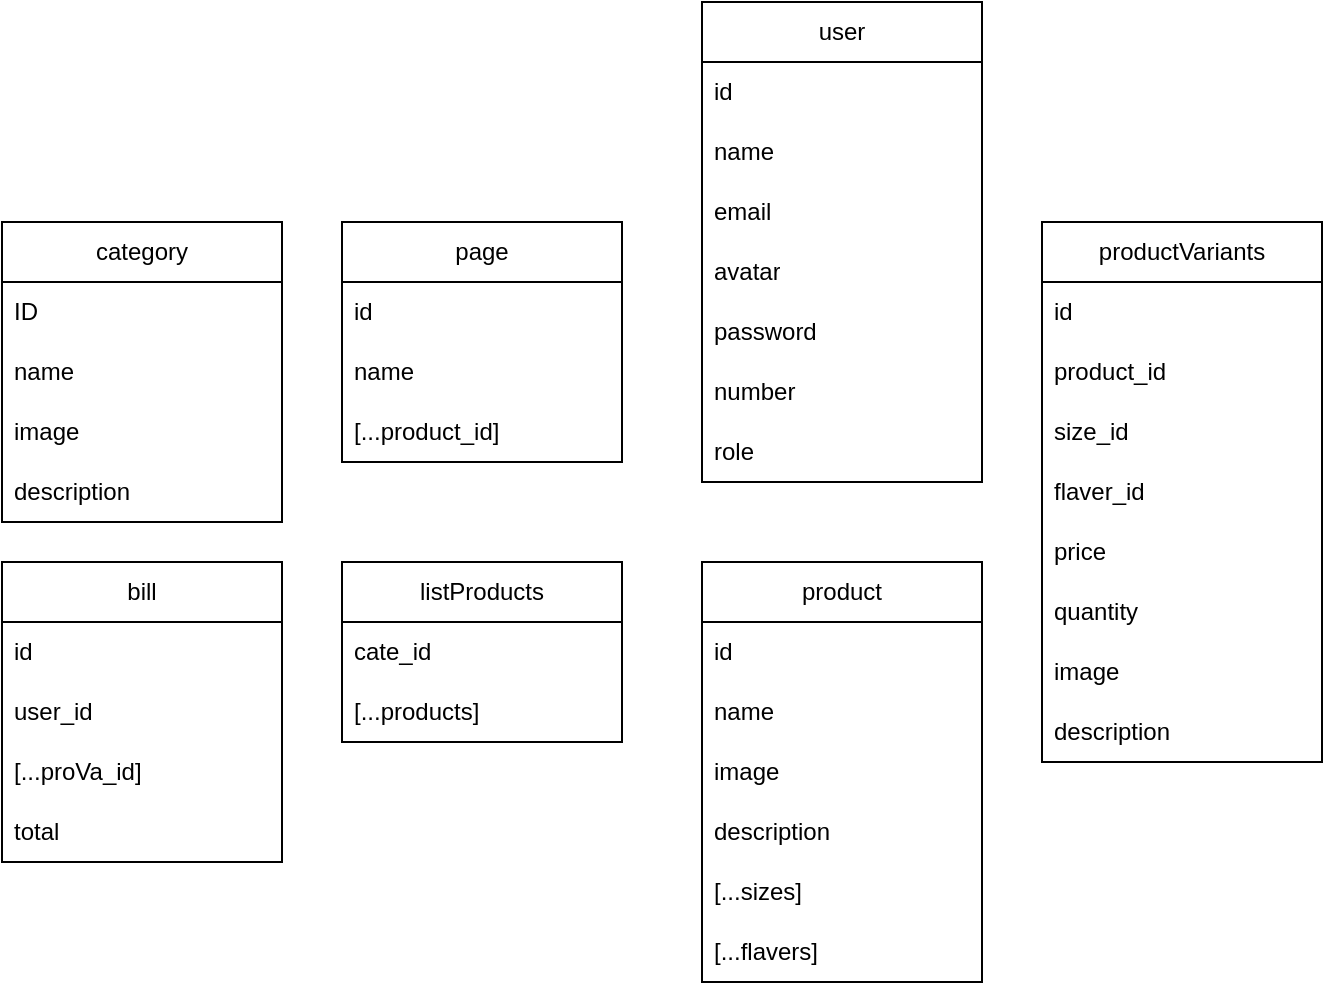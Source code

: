 <mxfile version="24.6.4" type="device">
  <diagram name="Page-1" id="qzivo-ZvJAOZH6W-uDNZ">
    <mxGraphModel dx="1002" dy="613" grid="1" gridSize="10" guides="1" tooltips="1" connect="1" arrows="1" fold="1" page="1" pageScale="1" pageWidth="850" pageHeight="1100" math="0" shadow="0">
      <root>
        <mxCell id="0" />
        <mxCell id="1" parent="0" />
        <mxCell id="VJdc7Oep7HH4WnmPbuxZ-1" value="category" style="swimlane;fontStyle=0;childLayout=stackLayout;horizontal=1;startSize=30;horizontalStack=0;resizeParent=1;resizeParentMax=0;resizeLast=0;collapsible=1;marginBottom=0;whiteSpace=wrap;html=1;" parent="1" vertex="1">
          <mxGeometry x="50" y="150" width="140" height="150" as="geometry" />
        </mxCell>
        <mxCell id="VJdc7Oep7HH4WnmPbuxZ-2" value="ID" style="text;strokeColor=none;fillColor=none;align=left;verticalAlign=middle;spacingLeft=4;spacingRight=4;overflow=hidden;points=[[0,0.5],[1,0.5]];portConstraint=eastwest;rotatable=0;whiteSpace=wrap;html=1;" parent="VJdc7Oep7HH4WnmPbuxZ-1" vertex="1">
          <mxGeometry y="30" width="140" height="30" as="geometry" />
        </mxCell>
        <mxCell id="VJdc7Oep7HH4WnmPbuxZ-3" value="name" style="text;strokeColor=none;fillColor=none;align=left;verticalAlign=middle;spacingLeft=4;spacingRight=4;overflow=hidden;points=[[0,0.5],[1,0.5]];portConstraint=eastwest;rotatable=0;whiteSpace=wrap;html=1;" parent="VJdc7Oep7HH4WnmPbuxZ-1" vertex="1">
          <mxGeometry y="60" width="140" height="30" as="geometry" />
        </mxCell>
        <mxCell id="VJdc7Oep7HH4WnmPbuxZ-4" value="image" style="text;strokeColor=none;fillColor=none;align=left;verticalAlign=middle;spacingLeft=4;spacingRight=4;overflow=hidden;points=[[0,0.5],[1,0.5]];portConstraint=eastwest;rotatable=0;whiteSpace=wrap;html=1;" parent="VJdc7Oep7HH4WnmPbuxZ-1" vertex="1">
          <mxGeometry y="90" width="140" height="30" as="geometry" />
        </mxCell>
        <mxCell id="VJdc7Oep7HH4WnmPbuxZ-11" value="description" style="text;strokeColor=none;fillColor=none;align=left;verticalAlign=middle;spacingLeft=4;spacingRight=4;overflow=hidden;points=[[0,0.5],[1,0.5]];portConstraint=eastwest;rotatable=0;whiteSpace=wrap;html=1;" parent="VJdc7Oep7HH4WnmPbuxZ-1" vertex="1">
          <mxGeometry y="120" width="140" height="30" as="geometry" />
        </mxCell>
        <mxCell id="VJdc7Oep7HH4WnmPbuxZ-12" value="product" style="swimlane;fontStyle=0;childLayout=stackLayout;horizontal=1;startSize=30;horizontalStack=0;resizeParent=1;resizeParentMax=0;resizeLast=0;collapsible=1;marginBottom=0;whiteSpace=wrap;html=1;" parent="1" vertex="1">
          <mxGeometry x="400" y="320" width="140" height="210" as="geometry" />
        </mxCell>
        <mxCell id="VJdc7Oep7HH4WnmPbuxZ-13" value="id" style="text;strokeColor=none;fillColor=none;align=left;verticalAlign=middle;spacingLeft=4;spacingRight=4;overflow=hidden;points=[[0,0.5],[1,0.5]];portConstraint=eastwest;rotatable=0;whiteSpace=wrap;html=1;" parent="VJdc7Oep7HH4WnmPbuxZ-12" vertex="1">
          <mxGeometry y="30" width="140" height="30" as="geometry" />
        </mxCell>
        <mxCell id="VJdc7Oep7HH4WnmPbuxZ-24" value="name" style="text;strokeColor=none;fillColor=none;align=left;verticalAlign=middle;spacingLeft=4;spacingRight=4;overflow=hidden;points=[[0,0.5],[1,0.5]];portConstraint=eastwest;rotatable=0;whiteSpace=wrap;html=1;" parent="VJdc7Oep7HH4WnmPbuxZ-12" vertex="1">
          <mxGeometry y="60" width="140" height="30" as="geometry" />
        </mxCell>
        <mxCell id="VJdc7Oep7HH4WnmPbuxZ-19" value="image" style="text;strokeColor=none;fillColor=none;align=left;verticalAlign=middle;spacingLeft=4;spacingRight=4;overflow=hidden;points=[[0,0.5],[1,0.5]];portConstraint=eastwest;rotatable=0;whiteSpace=wrap;html=1;" parent="VJdc7Oep7HH4WnmPbuxZ-12" vertex="1">
          <mxGeometry y="90" width="140" height="30" as="geometry" />
        </mxCell>
        <mxCell id="VJdc7Oep7HH4WnmPbuxZ-18" value="description" style="text;strokeColor=none;fillColor=none;align=left;verticalAlign=middle;spacingLeft=4;spacingRight=4;overflow=hidden;points=[[0,0.5],[1,0.5]];portConstraint=eastwest;rotatable=0;whiteSpace=wrap;html=1;" parent="VJdc7Oep7HH4WnmPbuxZ-12" vertex="1">
          <mxGeometry y="120" width="140" height="30" as="geometry" />
        </mxCell>
        <mxCell id="QI8y9OlWeuyGxJ2LXKgM-1" value="[...sizes]" style="text;strokeColor=none;fillColor=none;align=left;verticalAlign=middle;spacingLeft=4;spacingRight=4;overflow=hidden;points=[[0,0.5],[1,0.5]];portConstraint=eastwest;rotatable=0;whiteSpace=wrap;html=1;" parent="VJdc7Oep7HH4WnmPbuxZ-12" vertex="1">
          <mxGeometry y="150" width="140" height="30" as="geometry" />
        </mxCell>
        <mxCell id="QI8y9OlWeuyGxJ2LXKgM-2" value="[...flavers]" style="text;strokeColor=none;fillColor=none;align=left;verticalAlign=middle;spacingLeft=4;spacingRight=4;overflow=hidden;points=[[0,0.5],[1,0.5]];portConstraint=eastwest;rotatable=0;whiteSpace=wrap;html=1;" parent="VJdc7Oep7HH4WnmPbuxZ-12" vertex="1">
          <mxGeometry y="180" width="140" height="30" as="geometry" />
        </mxCell>
        <mxCell id="VJdc7Oep7HH4WnmPbuxZ-20" value="listProducts" style="swimlane;fontStyle=0;childLayout=stackLayout;horizontal=1;startSize=30;horizontalStack=0;resizeParent=1;resizeParentMax=0;resizeLast=0;collapsible=1;marginBottom=0;whiteSpace=wrap;html=1;" parent="1" vertex="1">
          <mxGeometry x="220" y="320" width="140" height="90" as="geometry" />
        </mxCell>
        <mxCell id="VJdc7Oep7HH4WnmPbuxZ-21" value="cate_id" style="text;strokeColor=none;fillColor=none;align=left;verticalAlign=middle;spacingLeft=4;spacingRight=4;overflow=hidden;points=[[0,0.5],[1,0.5]];portConstraint=eastwest;rotatable=0;whiteSpace=wrap;html=1;" parent="VJdc7Oep7HH4WnmPbuxZ-20" vertex="1">
          <mxGeometry y="30" width="140" height="30" as="geometry" />
        </mxCell>
        <mxCell id="VJdc7Oep7HH4WnmPbuxZ-22" value="[...products]" style="text;strokeColor=none;fillColor=none;align=left;verticalAlign=middle;spacingLeft=4;spacingRight=4;overflow=hidden;points=[[0,0.5],[1,0.5]];portConstraint=eastwest;rotatable=0;whiteSpace=wrap;html=1;" parent="VJdc7Oep7HH4WnmPbuxZ-20" vertex="1">
          <mxGeometry y="60" width="140" height="30" as="geometry" />
        </mxCell>
        <mxCell id="VJdc7Oep7HH4WnmPbuxZ-33" value="productVariants" style="swimlane;fontStyle=0;childLayout=stackLayout;horizontal=1;startSize=30;horizontalStack=0;resizeParent=1;resizeParentMax=0;resizeLast=0;collapsible=1;marginBottom=0;whiteSpace=wrap;html=1;" parent="1" vertex="1">
          <mxGeometry x="570" y="150" width="140" height="270" as="geometry" />
        </mxCell>
        <mxCell id="VJdc7Oep7HH4WnmPbuxZ-34" value="id" style="text;strokeColor=none;fillColor=none;align=left;verticalAlign=middle;spacingLeft=4;spacingRight=4;overflow=hidden;points=[[0,0.5],[1,0.5]];portConstraint=eastwest;rotatable=0;whiteSpace=wrap;html=1;" parent="VJdc7Oep7HH4WnmPbuxZ-33" vertex="1">
          <mxGeometry y="30" width="140" height="30" as="geometry" />
        </mxCell>
        <mxCell id="VJdc7Oep7HH4WnmPbuxZ-38" value="product_id" style="text;strokeColor=none;fillColor=none;align=left;verticalAlign=middle;spacingLeft=4;spacingRight=4;overflow=hidden;points=[[0,0.5],[1,0.5]];portConstraint=eastwest;rotatable=0;whiteSpace=wrap;html=1;" parent="VJdc7Oep7HH4WnmPbuxZ-33" vertex="1">
          <mxGeometry y="60" width="140" height="30" as="geometry" />
        </mxCell>
        <mxCell id="VJdc7Oep7HH4WnmPbuxZ-39" value="size_id" style="text;strokeColor=none;fillColor=none;align=left;verticalAlign=middle;spacingLeft=4;spacingRight=4;overflow=hidden;points=[[0,0.5],[1,0.5]];portConstraint=eastwest;rotatable=0;whiteSpace=wrap;html=1;" parent="VJdc7Oep7HH4WnmPbuxZ-33" vertex="1">
          <mxGeometry y="90" width="140" height="30" as="geometry" />
        </mxCell>
        <mxCell id="VJdc7Oep7HH4WnmPbuxZ-40" value="flaver_id" style="text;strokeColor=none;fillColor=none;align=left;verticalAlign=middle;spacingLeft=4;spacingRight=4;overflow=hidden;points=[[0,0.5],[1,0.5]];portConstraint=eastwest;rotatable=0;whiteSpace=wrap;html=1;" parent="VJdc7Oep7HH4WnmPbuxZ-33" vertex="1">
          <mxGeometry y="120" width="140" height="30" as="geometry" />
        </mxCell>
        <mxCell id="VJdc7Oep7HH4WnmPbuxZ-41" value="price" style="text;strokeColor=none;fillColor=none;align=left;verticalAlign=middle;spacingLeft=4;spacingRight=4;overflow=hidden;points=[[0,0.5],[1,0.5]];portConstraint=eastwest;rotatable=0;whiteSpace=wrap;html=1;" parent="VJdc7Oep7HH4WnmPbuxZ-33" vertex="1">
          <mxGeometry y="150" width="140" height="30" as="geometry" />
        </mxCell>
        <mxCell id="VJdc7Oep7HH4WnmPbuxZ-42" value="quantity" style="text;strokeColor=none;fillColor=none;align=left;verticalAlign=middle;spacingLeft=4;spacingRight=4;overflow=hidden;points=[[0,0.5],[1,0.5]];portConstraint=eastwest;rotatable=0;whiteSpace=wrap;html=1;" parent="VJdc7Oep7HH4WnmPbuxZ-33" vertex="1">
          <mxGeometry y="180" width="140" height="30" as="geometry" />
        </mxCell>
        <mxCell id="VJdc7Oep7HH4WnmPbuxZ-36" value="image" style="text;strokeColor=none;fillColor=none;align=left;verticalAlign=middle;spacingLeft=4;spacingRight=4;overflow=hidden;points=[[0,0.5],[1,0.5]];portConstraint=eastwest;rotatable=0;whiteSpace=wrap;html=1;" parent="VJdc7Oep7HH4WnmPbuxZ-33" vertex="1">
          <mxGeometry y="210" width="140" height="30" as="geometry" />
        </mxCell>
        <mxCell id="VJdc7Oep7HH4WnmPbuxZ-37" value="description" style="text;strokeColor=none;fillColor=none;align=left;verticalAlign=middle;spacingLeft=4;spacingRight=4;overflow=hidden;points=[[0,0.5],[1,0.5]];portConstraint=eastwest;rotatable=0;whiteSpace=wrap;html=1;" parent="VJdc7Oep7HH4WnmPbuxZ-33" vertex="1">
          <mxGeometry y="240" width="140" height="30" as="geometry" />
        </mxCell>
        <mxCell id="QI8y9OlWeuyGxJ2LXKgM-3" value="page" style="swimlane;fontStyle=0;childLayout=stackLayout;horizontal=1;startSize=30;horizontalStack=0;resizeParent=1;resizeParentMax=0;resizeLast=0;collapsible=1;marginBottom=0;whiteSpace=wrap;html=1;" parent="1" vertex="1">
          <mxGeometry x="220" y="150" width="140" height="120" as="geometry" />
        </mxCell>
        <mxCell id="QI8y9OlWeuyGxJ2LXKgM-4" value="id" style="text;strokeColor=none;fillColor=none;align=left;verticalAlign=middle;spacingLeft=4;spacingRight=4;overflow=hidden;points=[[0,0.5],[1,0.5]];portConstraint=eastwest;rotatable=0;whiteSpace=wrap;html=1;" parent="QI8y9OlWeuyGxJ2LXKgM-3" vertex="1">
          <mxGeometry y="30" width="140" height="30" as="geometry" />
        </mxCell>
        <mxCell id="QI8y9OlWeuyGxJ2LXKgM-5" value="name" style="text;strokeColor=none;fillColor=none;align=left;verticalAlign=middle;spacingLeft=4;spacingRight=4;overflow=hidden;points=[[0,0.5],[1,0.5]];portConstraint=eastwest;rotatable=0;whiteSpace=wrap;html=1;" parent="QI8y9OlWeuyGxJ2LXKgM-3" vertex="1">
          <mxGeometry y="60" width="140" height="30" as="geometry" />
        </mxCell>
        <mxCell id="QI8y9OlWeuyGxJ2LXKgM-6" value="[...product_id]" style="text;strokeColor=none;fillColor=none;align=left;verticalAlign=middle;spacingLeft=4;spacingRight=4;overflow=hidden;points=[[0,0.5],[1,0.5]];portConstraint=eastwest;rotatable=0;whiteSpace=wrap;html=1;" parent="QI8y9OlWeuyGxJ2LXKgM-3" vertex="1">
          <mxGeometry y="90" width="140" height="30" as="geometry" />
        </mxCell>
        <mxCell id="bZPVaoxYmnSb2hfApHA--1" value="user" style="swimlane;fontStyle=0;childLayout=stackLayout;horizontal=1;startSize=30;horizontalStack=0;resizeParent=1;resizeParentMax=0;resizeLast=0;collapsible=1;marginBottom=0;whiteSpace=wrap;html=1;" parent="1" vertex="1">
          <mxGeometry x="400" y="40" width="140" height="240" as="geometry" />
        </mxCell>
        <mxCell id="bZPVaoxYmnSb2hfApHA--2" value="id" style="text;strokeColor=none;fillColor=none;align=left;verticalAlign=middle;spacingLeft=4;spacingRight=4;overflow=hidden;points=[[0,0.5],[1,0.5]];portConstraint=eastwest;rotatable=0;whiteSpace=wrap;html=1;" parent="bZPVaoxYmnSb2hfApHA--1" vertex="1">
          <mxGeometry y="30" width="140" height="30" as="geometry" />
        </mxCell>
        <mxCell id="bZPVaoxYmnSb2hfApHA--3" value="name" style="text;strokeColor=none;fillColor=none;align=left;verticalAlign=middle;spacingLeft=4;spacingRight=4;overflow=hidden;points=[[0,0.5],[1,0.5]];portConstraint=eastwest;rotatable=0;whiteSpace=wrap;html=1;" parent="bZPVaoxYmnSb2hfApHA--1" vertex="1">
          <mxGeometry y="60" width="140" height="30" as="geometry" />
        </mxCell>
        <mxCell id="bZPVaoxYmnSb2hfApHA--4" value="email" style="text;strokeColor=none;fillColor=none;align=left;verticalAlign=middle;spacingLeft=4;spacingRight=4;overflow=hidden;points=[[0,0.5],[1,0.5]];portConstraint=eastwest;rotatable=0;whiteSpace=wrap;html=1;" parent="bZPVaoxYmnSb2hfApHA--1" vertex="1">
          <mxGeometry y="90" width="140" height="30" as="geometry" />
        </mxCell>
        <mxCell id="bZPVaoxYmnSb2hfApHA--5" value="avatar" style="text;strokeColor=none;fillColor=none;align=left;verticalAlign=middle;spacingLeft=4;spacingRight=4;overflow=hidden;points=[[0,0.5],[1,0.5]];portConstraint=eastwest;rotatable=0;whiteSpace=wrap;html=1;" parent="bZPVaoxYmnSb2hfApHA--1" vertex="1">
          <mxGeometry y="120" width="140" height="30" as="geometry" />
        </mxCell>
        <mxCell id="bZPVaoxYmnSb2hfApHA--6" value="password" style="text;strokeColor=none;fillColor=none;align=left;verticalAlign=middle;spacingLeft=4;spacingRight=4;overflow=hidden;points=[[0,0.5],[1,0.5]];portConstraint=eastwest;rotatable=0;whiteSpace=wrap;html=1;" parent="bZPVaoxYmnSb2hfApHA--1" vertex="1">
          <mxGeometry y="150" width="140" height="30" as="geometry" />
        </mxCell>
        <mxCell id="bZPVaoxYmnSb2hfApHA--8" value="number" style="text;strokeColor=none;fillColor=none;align=left;verticalAlign=middle;spacingLeft=4;spacingRight=4;overflow=hidden;points=[[0,0.5],[1,0.5]];portConstraint=eastwest;rotatable=0;whiteSpace=wrap;html=1;" parent="bZPVaoxYmnSb2hfApHA--1" vertex="1">
          <mxGeometry y="180" width="140" height="30" as="geometry" />
        </mxCell>
        <mxCell id="bZPVaoxYmnSb2hfApHA--7" value="role" style="text;strokeColor=none;fillColor=none;align=left;verticalAlign=middle;spacingLeft=4;spacingRight=4;overflow=hidden;points=[[0,0.5],[1,0.5]];portConstraint=eastwest;rotatable=0;whiteSpace=wrap;html=1;" parent="bZPVaoxYmnSb2hfApHA--1" vertex="1">
          <mxGeometry y="210" width="140" height="30" as="geometry" />
        </mxCell>
        <mxCell id="JsKSnRRfvPrywnlei9p6-1" value="bill" style="swimlane;fontStyle=0;childLayout=stackLayout;horizontal=1;startSize=30;horizontalStack=0;resizeParent=1;resizeParentMax=0;resizeLast=0;collapsible=1;marginBottom=0;whiteSpace=wrap;html=1;" vertex="1" parent="1">
          <mxGeometry x="50" y="320" width="140" height="150" as="geometry" />
        </mxCell>
        <mxCell id="JsKSnRRfvPrywnlei9p6-2" value="id" style="text;strokeColor=none;fillColor=none;align=left;verticalAlign=middle;spacingLeft=4;spacingRight=4;overflow=hidden;points=[[0,0.5],[1,0.5]];portConstraint=eastwest;rotatable=0;whiteSpace=wrap;html=1;" vertex="1" parent="JsKSnRRfvPrywnlei9p6-1">
          <mxGeometry y="30" width="140" height="30" as="geometry" />
        </mxCell>
        <mxCell id="JsKSnRRfvPrywnlei9p6-3" value="user_id" style="text;strokeColor=none;fillColor=none;align=left;verticalAlign=middle;spacingLeft=4;spacingRight=4;overflow=hidden;points=[[0,0.5],[1,0.5]];portConstraint=eastwest;rotatable=0;whiteSpace=wrap;html=1;" vertex="1" parent="JsKSnRRfvPrywnlei9p6-1">
          <mxGeometry y="60" width="140" height="30" as="geometry" />
        </mxCell>
        <mxCell id="JsKSnRRfvPrywnlei9p6-4" value="[...proVa_id]" style="text;strokeColor=none;fillColor=none;align=left;verticalAlign=middle;spacingLeft=4;spacingRight=4;overflow=hidden;points=[[0,0.5],[1,0.5]];portConstraint=eastwest;rotatable=0;whiteSpace=wrap;html=1;" vertex="1" parent="JsKSnRRfvPrywnlei9p6-1">
          <mxGeometry y="90" width="140" height="30" as="geometry" />
        </mxCell>
        <mxCell id="JsKSnRRfvPrywnlei9p6-5" value="total" style="text;strokeColor=none;fillColor=none;align=left;verticalAlign=middle;spacingLeft=4;spacingRight=4;overflow=hidden;points=[[0,0.5],[1,0.5]];portConstraint=eastwest;rotatable=0;whiteSpace=wrap;html=1;" vertex="1" parent="JsKSnRRfvPrywnlei9p6-1">
          <mxGeometry y="120" width="140" height="30" as="geometry" />
        </mxCell>
      </root>
    </mxGraphModel>
  </diagram>
</mxfile>
